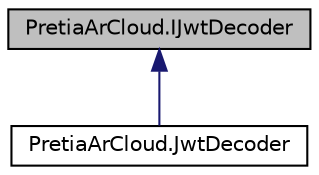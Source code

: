 digraph "PretiaArCloud.IJwtDecoder"
{
 // LATEX_PDF_SIZE
  edge [fontname="Helvetica",fontsize="10",labelfontname="Helvetica",labelfontsize="10"];
  node [fontname="Helvetica",fontsize="10",shape=record];
  Node1 [label="PretiaArCloud.IJwtDecoder",height=0.2,width=0.4,color="black", fillcolor="grey75", style="filled", fontcolor="black",tooltip=" "];
  Node1 -> Node2 [dir="back",color="midnightblue",fontsize="10",style="solid",fontname="Helvetica"];
  Node2 [label="PretiaArCloud.JwtDecoder",height=0.2,width=0.4,color="black", fillcolor="white", style="filled",URL="$classPretiaArCloud_1_1JwtDecoder.html",tooltip=" "];
}

